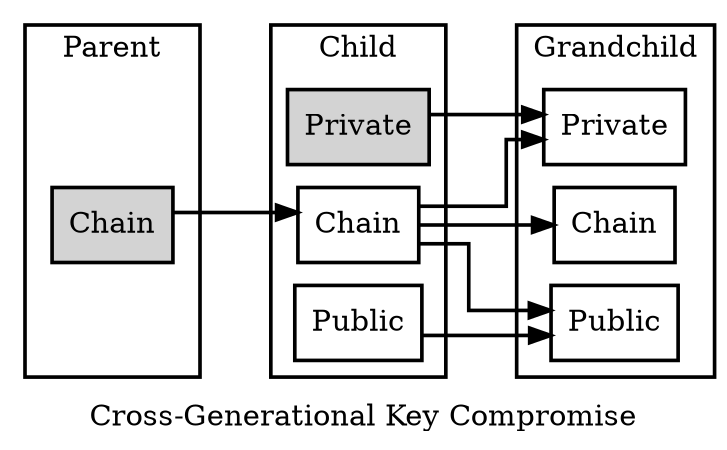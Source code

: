 digraph extended {

size=6.25;
rankdir=LR;
penwidth=1.75;
node [ penwidth = 1.75, shape = "box" ];
edge [ penwidth = 1.75 ];
nodesep=0.15;
splines = ortho;
ranksep = 0.7;

subgraph cluster_parent {
    attacker_parent_private_key [ label = "Private", style = "invis" ];
    attacker_parent_chain_code [ label = "Chain", style = "filled" ];
    attacker_parent_public_key [ label = "Public", style = "invis" ];

    label = "Parent"
}

subgraph cluster_child {
    attacker_child_private_key  [ label = "Private", style = "filled" ];
    attacker_child_chain_code [ label = "Chain" ];
    attacker_child_public_key [ label = "Public" ];

    label = "Child"
}

subgraph cluster_grandchild {
    attacker_grandchild_private_key [ label = "Private" ];
    attacker_grandchild_chain_code [ label = "Chain" ];
    attacker_grandchild_public_key [ label = "Public" ];

    label = "Grandchild"
}



attacker_parent_public_key -> attacker_child_public_key [ style = "invis" ];
attacker_parent_chain_code -> attacker_child_chain_code;
attacker_parent_chain_code -> attacker_child_public_key [ style = "invis" ];
attacker_parent_private_key -> attacker_child_private_key [style = "invis" ];

attacker_child_private_key -> attacker_grandchild_private_key;
attacker_child_public_key  -> attacker_grandchild_public_key;
attacker_child_chain_code -> attacker_grandchild_private_key;
attacker_child_chain_code -> attacker_grandchild_public_key;
attacker_child_chain_code -> attacker_grandchild_chain_code;
label = "Cross-Generational Key Compromise"
}
